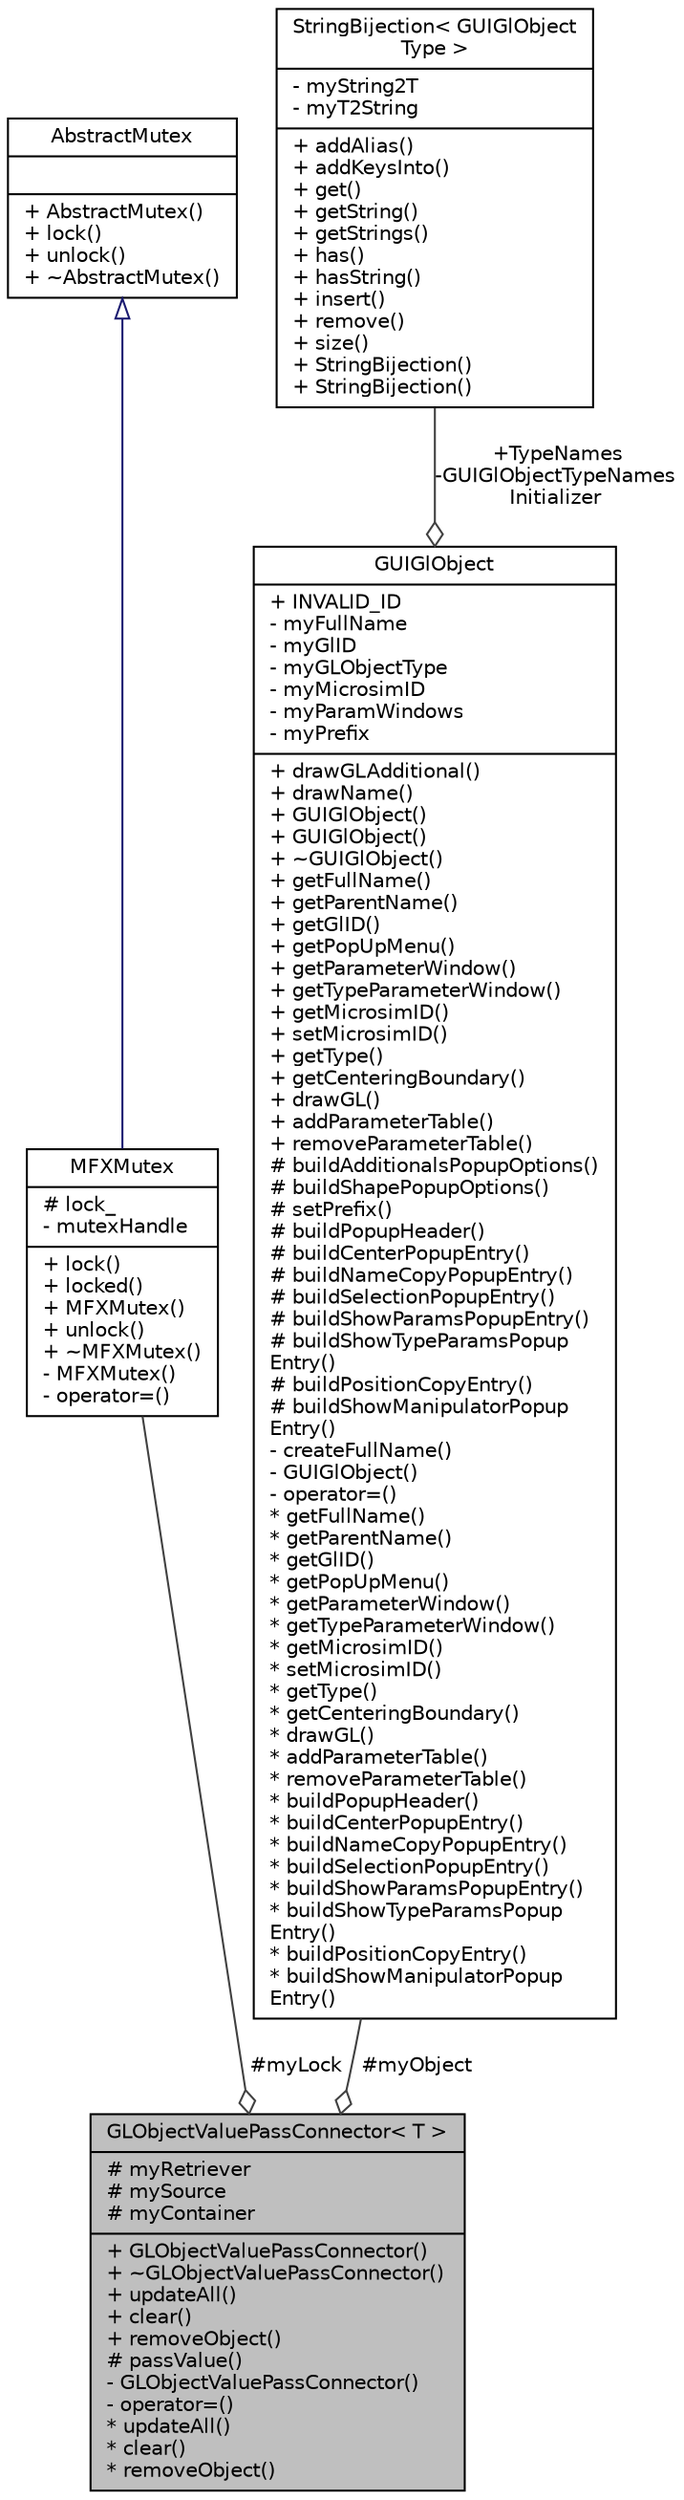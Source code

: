 digraph "GLObjectValuePassConnector&lt; T &gt;"
{
  edge [fontname="Helvetica",fontsize="10",labelfontname="Helvetica",labelfontsize="10"];
  node [fontname="Helvetica",fontsize="10",shape=record];
  Node1 [label="{GLObjectValuePassConnector\< T \>\n|# myRetriever\l# mySource\l# myContainer\l|+ GLObjectValuePassConnector()\l+ ~GLObjectValuePassConnector()\l+ updateAll()\l+ clear()\l+ removeObject()\l# passValue()\l- GLObjectValuePassConnector()\l- operator=()\l* updateAll()\l* clear()\l* removeObject()\l}",height=0.2,width=0.4,color="black", fillcolor="grey75", style="filled", fontcolor="black"];
  Node2 -> Node1 [color="grey25",fontsize="10",style="solid",label=" #myLock" ,arrowhead="odiamond",fontname="Helvetica"];
  Node2 [label="{MFXMutex\n|# lock_\l- mutexHandle\l|+ lock()\l+ locked()\l+ MFXMutex()\l+ unlock()\l+ ~MFXMutex()\l- MFXMutex()\l- operator=()\l}",height=0.2,width=0.4,color="black", fillcolor="white", style="filled",URL="$d9/d79/class_m_f_x_mutex.html"];
  Node3 -> Node2 [dir="back",color="midnightblue",fontsize="10",style="solid",arrowtail="onormal",fontname="Helvetica"];
  Node3 [label="{AbstractMutex\n||+ AbstractMutex()\l+ lock()\l+ unlock()\l+ ~AbstractMutex()\l}",height=0.2,width=0.4,color="black", fillcolor="white", style="filled",URL="$d1/d30/class_abstract_mutex.html",tooltip="An abstract class for encapsulating mutex implementations. "];
  Node4 -> Node1 [color="grey25",fontsize="10",style="solid",label=" #myObject" ,arrowhead="odiamond",fontname="Helvetica"];
  Node4 [label="{GUIGlObject\n|+ INVALID_ID\l- myFullName\l- myGlID\l- myGLObjectType\l- myMicrosimID\l- myParamWindows\l- myPrefix\l|+ drawGLAdditional()\l+ drawName()\l+ GUIGlObject()\l+ GUIGlObject()\l+ ~GUIGlObject()\l+ getFullName()\l+ getParentName()\l+ getGlID()\l+ getPopUpMenu()\l+ getParameterWindow()\l+ getTypeParameterWindow()\l+ getMicrosimID()\l+ setMicrosimID()\l+ getType()\l+ getCenteringBoundary()\l+ drawGL()\l+ addParameterTable()\l+ removeParameterTable()\l# buildAdditionalsPopupOptions()\l# buildShapePopupOptions()\l# setPrefix()\l# buildPopupHeader()\l# buildCenterPopupEntry()\l# buildNameCopyPopupEntry()\l# buildSelectionPopupEntry()\l# buildShowParamsPopupEntry()\l# buildShowTypeParamsPopup\lEntry()\l# buildPositionCopyEntry()\l# buildShowManipulatorPopup\lEntry()\l- createFullName()\l- GUIGlObject()\l- operator=()\l* getFullName()\l* getParentName()\l* getGlID()\l* getPopUpMenu()\l* getParameterWindow()\l* getTypeParameterWindow()\l* getMicrosimID()\l* setMicrosimID()\l* getType()\l* getCenteringBoundary()\l* drawGL()\l* addParameterTable()\l* removeParameterTable()\l* buildPopupHeader()\l* buildCenterPopupEntry()\l* buildNameCopyPopupEntry()\l* buildSelectionPopupEntry()\l* buildShowParamsPopupEntry()\l* buildShowTypeParamsPopup\lEntry()\l* buildPositionCopyEntry()\l* buildShowManipulatorPopup\lEntry()\l}",height=0.2,width=0.4,color="black", fillcolor="white", style="filled",URL="$de/d94/class_g_u_i_gl_object.html"];
  Node5 -> Node4 [color="grey25",fontsize="10",style="solid",label=" +TypeNames\n-GUIGlObjectTypeNames\lInitializer" ,arrowhead="odiamond",fontname="Helvetica"];
  Node5 [label="{StringBijection\< GUIGlObject\lType \>\n|- myString2T\l- myT2String\l|+ addAlias()\l+ addKeysInto()\l+ get()\l+ getString()\l+ getStrings()\l+ has()\l+ hasString()\l+ insert()\l+ remove()\l+ size()\l+ StringBijection()\l+ StringBijection()\l}",height=0.2,width=0.4,color="black", fillcolor="white", style="filled",URL="$d5/d41/class_string_bijection.html"];
}
